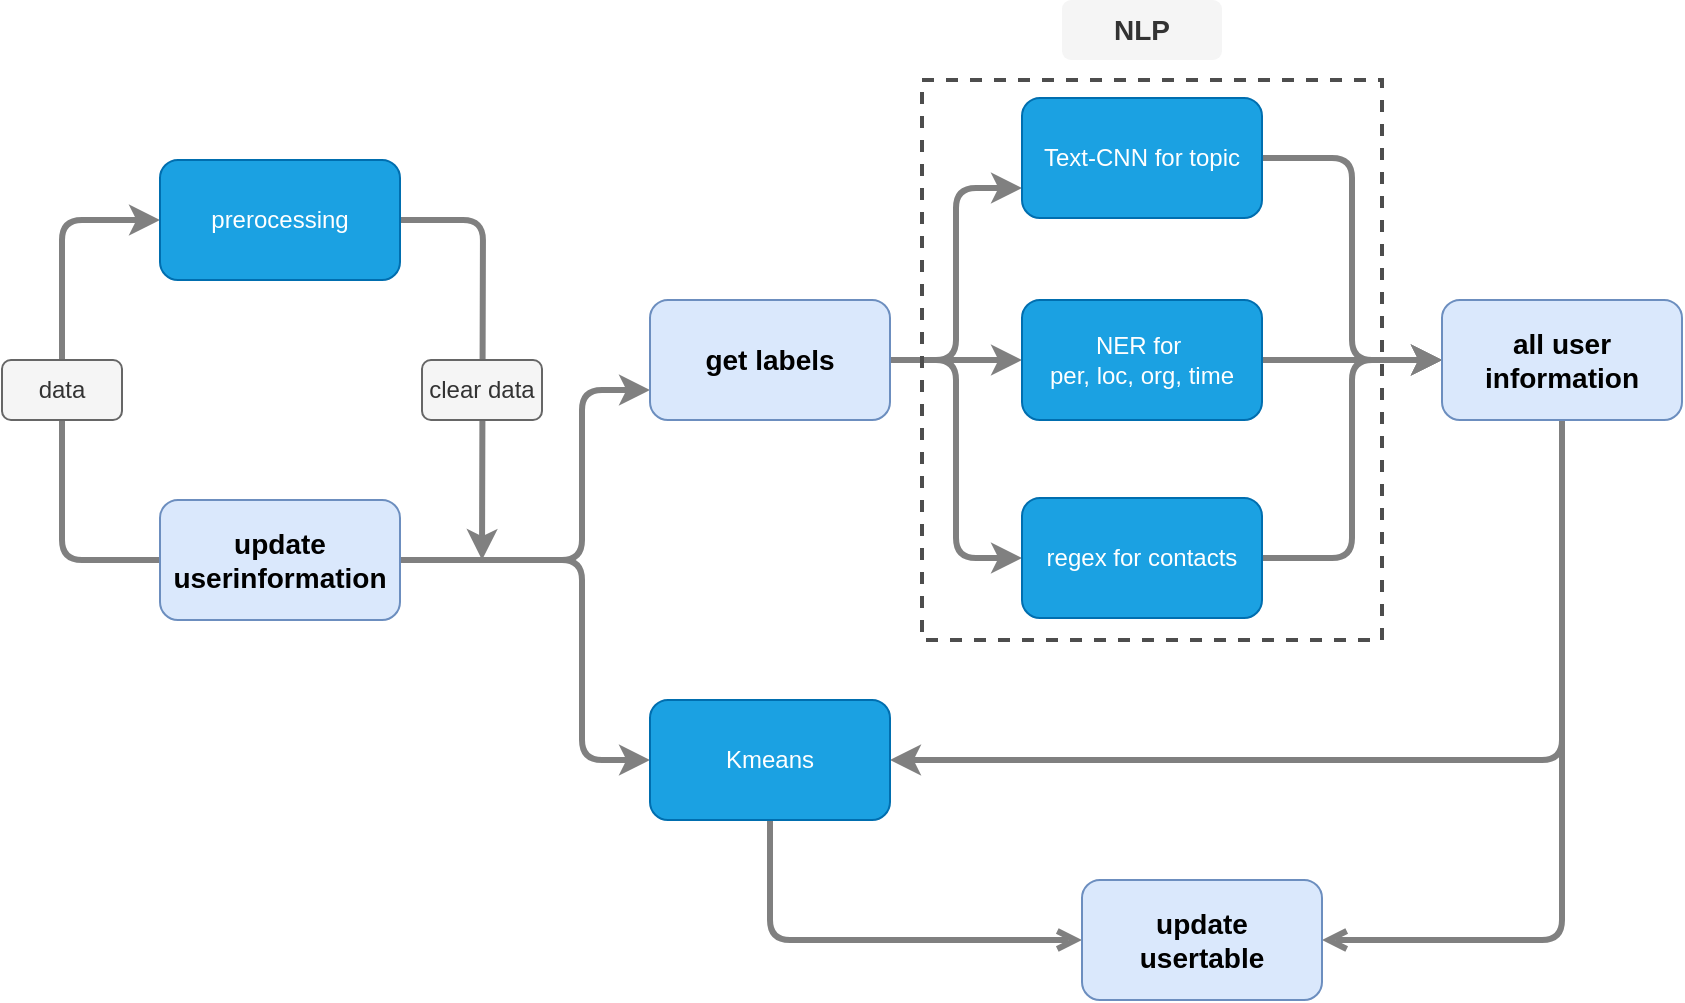 <mxfile version="20.3.0" type="github">
  <diagram id="zUBnmu1D_7907EXv7T7O" name="第 1 页">
    <mxGraphModel dx="920" dy="1728" grid="1" gridSize="10" guides="1" tooltips="1" connect="1" arrows="1" fold="1" page="1" pageScale="1" pageWidth="827" pageHeight="1169" math="0" shadow="0">
      <root>
        <mxCell id="0" />
        <mxCell id="1" parent="0" />
        <mxCell id="R7kvYIfmjr_gIhKshBew-4" style="edgeStyle=orthogonalEdgeStyle;orthogonalLoop=1;jettySize=auto;html=1;exitX=1;exitY=0.5;exitDx=0;exitDy=0;entryX=0;entryY=0.75;entryDx=0;entryDy=0;rounded=1;strokeWidth=3;strokeColor=#808080;" edge="1" parent="1" source="R7kvYIfmjr_gIhKshBew-1" target="R7kvYIfmjr_gIhKshBew-2">
          <mxGeometry relative="1" as="geometry">
            <Array as="points">
              <mxPoint x="380" y="230" />
              <mxPoint x="380" y="145" />
            </Array>
          </mxGeometry>
        </mxCell>
        <mxCell id="R7kvYIfmjr_gIhKshBew-5" style="edgeStyle=orthogonalEdgeStyle;orthogonalLoop=1;jettySize=auto;html=1;entryX=0;entryY=0.5;entryDx=0;entryDy=0;rounded=1;strokeWidth=3;strokeColor=#808080;" edge="1" parent="1" source="R7kvYIfmjr_gIhKshBew-1">
          <mxGeometry relative="1" as="geometry">
            <mxPoint x="414" y="330" as="targetPoint" />
            <Array as="points">
              <mxPoint x="380" y="230" />
              <mxPoint x="380" y="330" />
            </Array>
          </mxGeometry>
        </mxCell>
        <mxCell id="R7kvYIfmjr_gIhKshBew-13" style="edgeStyle=orthogonalEdgeStyle;orthogonalLoop=1;jettySize=auto;html=1;entryX=0;entryY=0.5;entryDx=0;entryDy=0;rounded=1;strokeWidth=3;strokeColor=#808080;" edge="1" parent="1" source="R7kvYIfmjr_gIhKshBew-1" target="R7kvYIfmjr_gIhKshBew-12">
          <mxGeometry relative="1" as="geometry">
            <Array as="points">
              <mxPoint x="120" y="230" />
              <mxPoint x="120" y="60" />
            </Array>
          </mxGeometry>
        </mxCell>
        <mxCell id="R7kvYIfmjr_gIhKshBew-1" value="update&lt;br style=&quot;font-size: 14px;&quot;&gt;userinformation" style="whiteSpace=wrap;html=1;rounded=1;fillColor=#dae8fc;strokeColor=#6c8ebf;fontSize=14;fontStyle=1" vertex="1" parent="1">
          <mxGeometry x="169" y="200" width="120" height="60" as="geometry" />
        </mxCell>
        <mxCell id="R7kvYIfmjr_gIhKshBew-9" style="edgeStyle=orthogonalEdgeStyle;orthogonalLoop=1;jettySize=auto;html=1;exitX=1;exitY=0.5;exitDx=0;exitDy=0;entryX=0;entryY=0.75;entryDx=0;entryDy=0;rounded=1;strokeWidth=3;strokeColor=#808080;" edge="1" parent="1" source="R7kvYIfmjr_gIhKshBew-2" target="R7kvYIfmjr_gIhKshBew-6">
          <mxGeometry relative="1" as="geometry" />
        </mxCell>
        <mxCell id="R7kvYIfmjr_gIhKshBew-10" style="edgeStyle=orthogonalEdgeStyle;orthogonalLoop=1;jettySize=auto;html=1;exitX=1;exitY=0.5;exitDx=0;exitDy=0;rounded=1;strokeWidth=3;strokeColor=#808080;" edge="1" parent="1" source="R7kvYIfmjr_gIhKshBew-2" target="R7kvYIfmjr_gIhKshBew-7">
          <mxGeometry relative="1" as="geometry" />
        </mxCell>
        <mxCell id="R7kvYIfmjr_gIhKshBew-11" style="edgeStyle=orthogonalEdgeStyle;orthogonalLoop=1;jettySize=auto;html=1;entryX=0;entryY=0.5;entryDx=0;entryDy=0;rounded=1;strokeWidth=3;strokeColor=#808080;" edge="1" parent="1" source="R7kvYIfmjr_gIhKshBew-2" target="R7kvYIfmjr_gIhKshBew-8">
          <mxGeometry relative="1" as="geometry" />
        </mxCell>
        <mxCell id="R7kvYIfmjr_gIhKshBew-2" value="get labels" style="whiteSpace=wrap;html=1;rounded=1;fillColor=#dae8fc;strokeColor=#6c8ebf;fontSize=14;fontStyle=1" vertex="1" parent="1">
          <mxGeometry x="414" y="100" width="120" height="60" as="geometry" />
        </mxCell>
        <mxCell id="R7kvYIfmjr_gIhKshBew-18" style="edgeStyle=orthogonalEdgeStyle;orthogonalLoop=1;jettySize=auto;html=1;entryX=0;entryY=0.5;entryDx=0;entryDy=0;rounded=1;strokeWidth=3;strokeColor=#808080;" edge="1" parent="1" source="R7kvYIfmjr_gIhKshBew-6" target="R7kvYIfmjr_gIhKshBew-17">
          <mxGeometry relative="1" as="geometry" />
        </mxCell>
        <mxCell id="R7kvYIfmjr_gIhKshBew-6" value="Text-CNN for topic" style="whiteSpace=wrap;html=1;rounded=1;fillColor=#1ba1e2;fontColor=#ffffff;strokeColor=#006EAF;" vertex="1" parent="1">
          <mxGeometry x="600" y="-1" width="120" height="60" as="geometry" />
        </mxCell>
        <mxCell id="R7kvYIfmjr_gIhKshBew-21" style="edgeStyle=orthogonalEdgeStyle;orthogonalLoop=1;jettySize=auto;html=1;rounded=1;strokeWidth=3;strokeColor=#808080;" edge="1" parent="1" source="R7kvYIfmjr_gIhKshBew-7" target="R7kvYIfmjr_gIhKshBew-17">
          <mxGeometry relative="1" as="geometry" />
        </mxCell>
        <mxCell id="R7kvYIfmjr_gIhKshBew-7" value="NER for&amp;nbsp;&lt;br&gt;per, loc, org, time" style="whiteSpace=wrap;html=1;rounded=1;fillColor=#1ba1e2;fontColor=#ffffff;strokeColor=#006EAF;" vertex="1" parent="1">
          <mxGeometry x="600" y="100" width="120" height="60" as="geometry" />
        </mxCell>
        <mxCell id="R7kvYIfmjr_gIhKshBew-20" style="edgeStyle=orthogonalEdgeStyle;orthogonalLoop=1;jettySize=auto;html=1;entryX=0;entryY=0.5;entryDx=0;entryDy=0;rounded=1;strokeWidth=3;strokeColor=#808080;" edge="1" parent="1" source="R7kvYIfmjr_gIhKshBew-8" target="R7kvYIfmjr_gIhKshBew-17">
          <mxGeometry relative="1" as="geometry" />
        </mxCell>
        <mxCell id="R7kvYIfmjr_gIhKshBew-8" value="regex for contacts" style="whiteSpace=wrap;html=1;rounded=1;fillColor=#1ba1e2;fontColor=#ffffff;strokeColor=#006EAF;" vertex="1" parent="1">
          <mxGeometry x="600" y="199" width="120" height="60" as="geometry" />
        </mxCell>
        <mxCell id="R7kvYIfmjr_gIhKshBew-15" style="edgeStyle=orthogonalEdgeStyle;orthogonalLoop=1;jettySize=auto;html=1;rounded=1;strokeWidth=3;strokeColor=#808080;" edge="1" parent="1" source="R7kvYIfmjr_gIhKshBew-12">
          <mxGeometry relative="1" as="geometry">
            <mxPoint x="330" y="230" as="targetPoint" />
          </mxGeometry>
        </mxCell>
        <mxCell id="R7kvYIfmjr_gIhKshBew-12" value="prerocessing" style="whiteSpace=wrap;html=1;rounded=1;fillColor=#1ba1e2;fontColor=#ffffff;strokeColor=#006EAF;" vertex="1" parent="1">
          <mxGeometry x="169" y="30" width="120" height="60" as="geometry" />
        </mxCell>
        <mxCell id="R7kvYIfmjr_gIhKshBew-14" value="data" style="text;html=1;align=center;verticalAlign=middle;whiteSpace=wrap;rounded=1;fillColor=#f5f5f5;fontColor=#333333;strokeColor=#666666;" vertex="1" parent="1">
          <mxGeometry x="90" y="130" width="60" height="30" as="geometry" />
        </mxCell>
        <mxCell id="R7kvYIfmjr_gIhKshBew-16" value="clear data" style="text;html=1;align=center;verticalAlign=middle;whiteSpace=wrap;rounded=1;fillColor=#f5f5f5;fontColor=#333333;strokeColor=#666666;" vertex="1" parent="1">
          <mxGeometry x="300" y="130" width="60" height="30" as="geometry" />
        </mxCell>
        <mxCell id="R7kvYIfmjr_gIhKshBew-26" style="edgeStyle=orthogonalEdgeStyle;orthogonalLoop=1;jettySize=auto;html=1;exitX=0.5;exitY=1;exitDx=0;exitDy=0;entryX=1;entryY=0.5;entryDx=0;entryDy=0;rounded=1;strokeWidth=3;strokeColor=#808080;" edge="1" parent="1" source="R7kvYIfmjr_gIhKshBew-17" target="R7kvYIfmjr_gIhKshBew-22">
          <mxGeometry relative="1" as="geometry" />
        </mxCell>
        <mxCell id="R7kvYIfmjr_gIhKshBew-29" style="edgeStyle=orthogonalEdgeStyle;orthogonalLoop=1;jettySize=auto;html=1;exitX=0.5;exitY=1;exitDx=0;exitDy=0;fontSize=12;endArrow=open;rounded=1;strokeWidth=3;strokeColor=#808080;" edge="1" parent="1" source="R7kvYIfmjr_gIhKshBew-17" target="R7kvYIfmjr_gIhKshBew-27">
          <mxGeometry relative="1" as="geometry">
            <Array as="points">
              <mxPoint x="870" y="420" />
              <mxPoint x="680" y="420" />
            </Array>
          </mxGeometry>
        </mxCell>
        <mxCell id="R7kvYIfmjr_gIhKshBew-17" value="all user information" style="whiteSpace=wrap;html=1;rounded=1;fillColor=#dae8fc;strokeColor=#6c8ebf;fontSize=14;fontStyle=1" vertex="1" parent="1">
          <mxGeometry x="810" y="100" width="120" height="60" as="geometry" />
        </mxCell>
        <mxCell id="R7kvYIfmjr_gIhKshBew-30" style="edgeStyle=orthogonalEdgeStyle;orthogonalLoop=1;jettySize=auto;html=1;exitX=0.5;exitY=1;exitDx=0;exitDy=0;entryX=0;entryY=0.5;entryDx=0;entryDy=0;fontSize=12;endArrow=open;rounded=1;strokeWidth=3;strokeColor=#808080;" edge="1" parent="1" source="R7kvYIfmjr_gIhKshBew-22" target="R7kvYIfmjr_gIhKshBew-27">
          <mxGeometry relative="1" as="geometry" />
        </mxCell>
        <mxCell id="R7kvYIfmjr_gIhKshBew-22" value="Kmeans" style="whiteSpace=wrap;html=1;rounded=1;fillColor=#1ba1e2;fontColor=#ffffff;strokeColor=#006EAF;" vertex="1" parent="1">
          <mxGeometry x="414" y="300" width="120" height="60" as="geometry" />
        </mxCell>
        <mxCell id="R7kvYIfmjr_gIhKshBew-27" value="update&lt;br style=&quot;font-size: 14px;&quot;&gt;usertable" style="whiteSpace=wrap;html=1;fontSize=14;rounded=1;fillColor=#dae8fc;strokeColor=#6c8ebf;fontStyle=1" vertex="1" parent="1">
          <mxGeometry x="630" y="390" width="120" height="60" as="geometry" />
        </mxCell>
        <mxCell id="R7kvYIfmjr_gIhKshBew-32" value="" style="rounded=0;whiteSpace=wrap;html=1;fontSize=14;fillColor=none;dashed=1;strokeColor=#4D4D4D;strokeWidth=2;" vertex="1" parent="1">
          <mxGeometry x="550" y="-10" width="230" height="280" as="geometry" />
        </mxCell>
        <mxCell id="R7kvYIfmjr_gIhKshBew-33" value="NLP" style="text;html=1;align=center;verticalAlign=middle;whiteSpace=wrap;rounded=1;fillColor=#f5f5f5;fontColor=#333333;strokeColor=none;fontSize=14;fontStyle=1" vertex="1" parent="1">
          <mxGeometry x="620" y="-50" width="80" height="30" as="geometry" />
        </mxCell>
      </root>
    </mxGraphModel>
  </diagram>
</mxfile>
